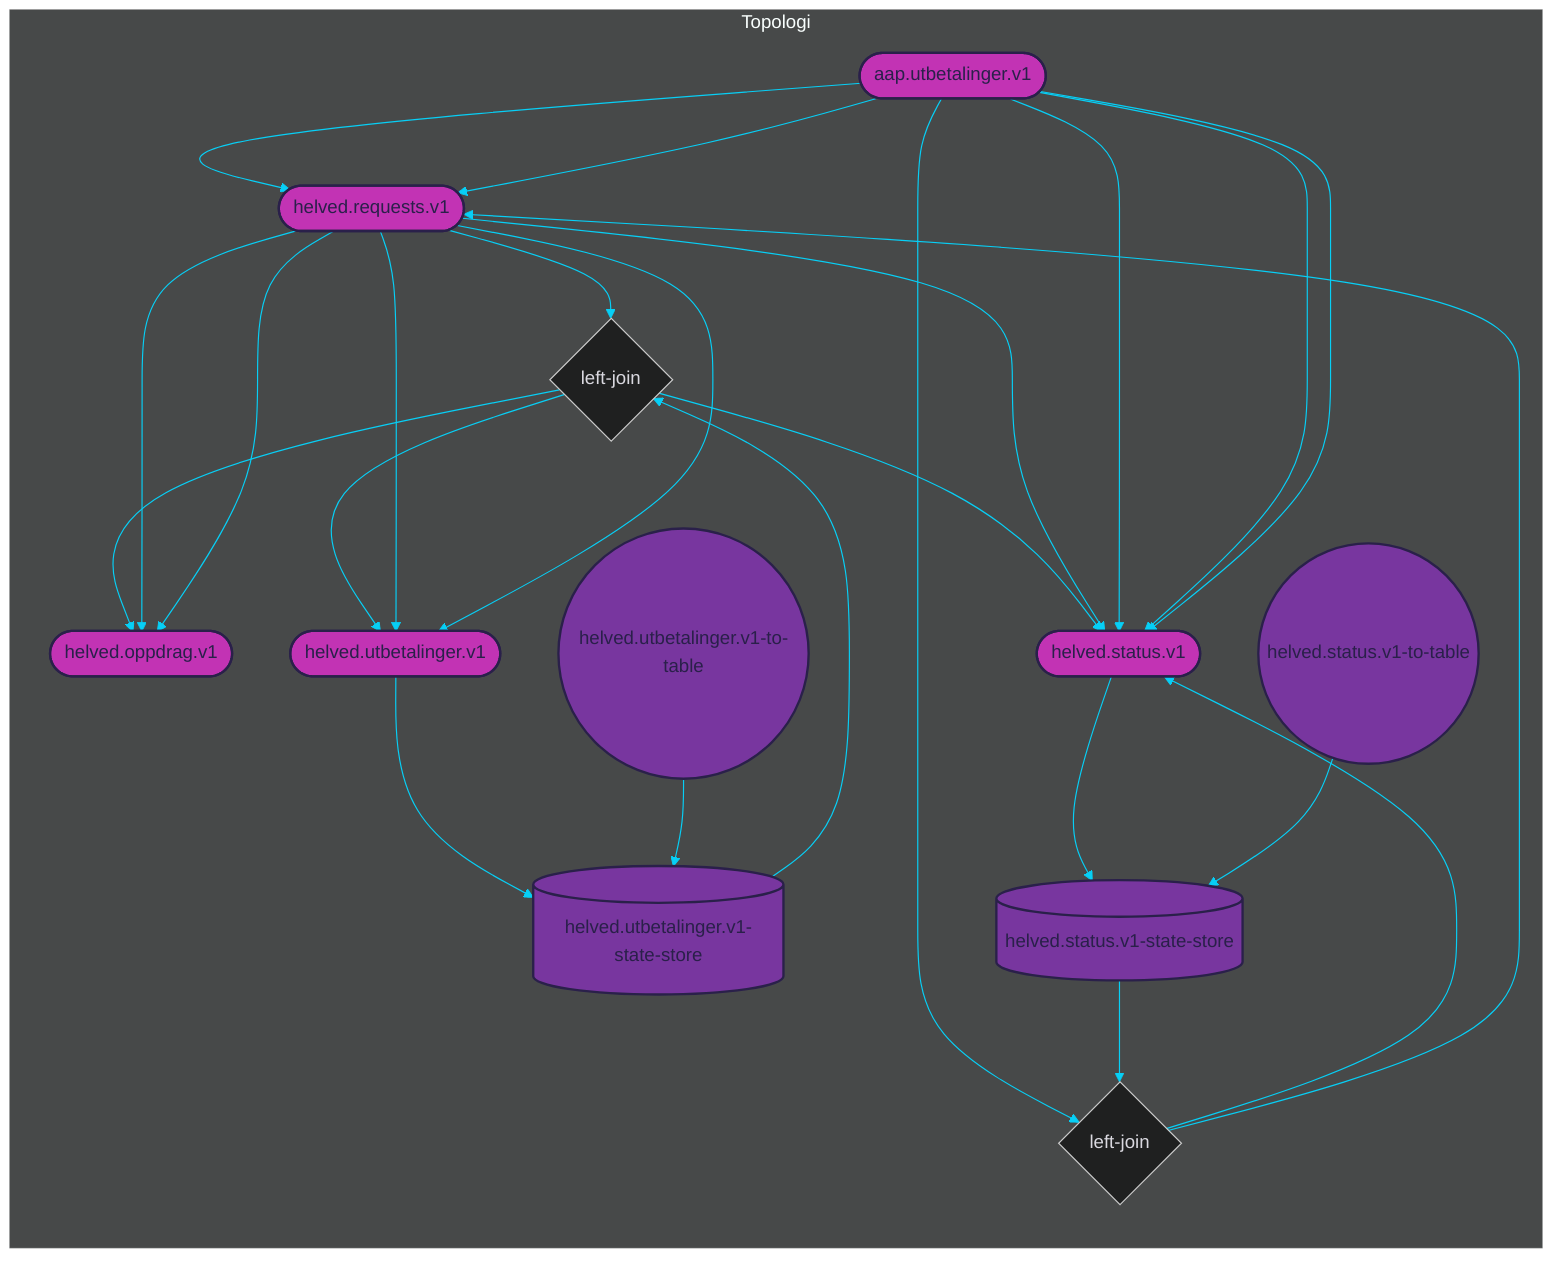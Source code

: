 %%{init: {'theme': 'dark', 'themeVariables': { 'primaryColor': '#07cff6', 'textColor': '#dad9e0', 'lineColor': '#07cff6'}}}%%

graph LR

subgraph Topologi
    %% TOPICS
    helved.requests.v1([helved.requests.v1])
	helved.utbetalinger.v1([helved.utbetalinger.v1])
	helved.oppdrag.v1([helved.oppdrag.v1])
	helved.status.v1([helved.status.v1])
	aap.utbetalinger.v1([aap.utbetalinger.v1])

    %% JOINS
    helved.requests.v1-left-join-helved.utbetalinger.v1{left-join}
	aap.utbetalinger.v1-left-join-helved.status.v1{left-join}

    %% STATE PROCESSORS
    
    
    %% STATE STORES
    helved.utbetalinger.v1-state-store[(helved.utbetalinger.v1-state-store)]
	helved.status.v1-state-store[(helved.status.v1-state-store)]
    
    %% DATABASES
    
    

    %% PROCESSOR API JOBS
    helved.utbetalinger.v1-to-table((helved.utbetalinger.v1-to-table))
	helved.status.v1-to-table((helved.status.v1-to-table))
    
    %% JOIN STREAMS
    helved.requests.v1 --> helved.requests.v1-left-join-helved.utbetalinger.v1
	helved.utbetalinger.v1-state-store --> helved.requests.v1-left-join-helved.utbetalinger.v1
	helved.requests.v1-left-join-helved.utbetalinger.v1 --> helved.oppdrag.v1
	helved.requests.v1-left-join-helved.utbetalinger.v1 --> helved.utbetalinger.v1
	helved.requests.v1-left-join-helved.utbetalinger.v1 --> helved.status.v1
	aap.utbetalinger.v1 --> aap.utbetalinger.v1-left-join-helved.status.v1
	helved.status.v1-state-store --> aap.utbetalinger.v1-left-join-helved.status.v1
	aap.utbetalinger.v1-left-join-helved.status.v1 --> helved.status.v1
	aap.utbetalinger.v1-left-join-helved.status.v1 --> helved.requests.v1

    %% TABLE STREAMS
    helved.utbetalinger.v1 --> helved.utbetalinger.v1-state-store
	helved.status.v1 --> helved.status.v1-state-store

    %% JOB STREAMS
    helved.utbetalinger.v1-to-table --> helved.utbetalinger.v1-state-store
	helved.status.v1-to-table --> helved.status.v1-state-store
    
    %% BRANCH STREAMS
    helved.requests.v1 --> helved.oppdrag.v1
	helved.requests.v1 --> helved.utbetalinger.v1
	helved.requests.v1 --> helved.status.v1
	helved.requests.v1 --> helved.oppdrag.v1
	helved.requests.v1 --> helved.utbetalinger.v1
	aap.utbetalinger.v1 --> helved.status.v1
	aap.utbetalinger.v1 --> helved.requests.v1
	aap.utbetalinger.v1 --> helved.status.v1
	aap.utbetalinger.v1 --> helved.status.v1
	aap.utbetalinger.v1 --> helved.requests.v1

    %% REPARTITION STREAMS
    
    
    %% BASIC STREAMS
    
    
    %% CUSTOM PROCESS STREAMS
    
end

%% COLORS
%% light    #dad9e0
%% purple   #78369f
%% pink     #c233b4
%% dark     #2a204a
%% blue     #07cff6

%% STYLES
style helved.requests.v1 fill:#c233b4, stroke:#2a204a, stroke-width:2px, color:#2a204a
style helved.utbetalinger.v1 fill:#c233b4, stroke:#2a204a, stroke-width:2px, color:#2a204a
style helved.oppdrag.v1 fill:#c233b4, stroke:#2a204a, stroke-width:2px, color:#2a204a
style helved.status.v1 fill:#c233b4, stroke:#2a204a, stroke-width:2px, color:#2a204a
style aap.utbetalinger.v1 fill:#c233b4, stroke:#2a204a, stroke-width:2px, color:#2a204a
style helved.utbetalinger.v1-state-store fill:#78369f, stroke:#2a204a, stroke-width:2px, color:#2a204a
style helved.status.v1-state-store fill:#78369f, stroke:#2a204a, stroke-width:2px, color:#2a204a
style helved.utbetalinger.v1-to-table fill:#78369f, stroke:#2a204a, stroke-width:2px, color:#2a204a
style helved.status.v1-to-table fill:#78369f, stroke:#2a204a, stroke-width:2px, color:#2a204a